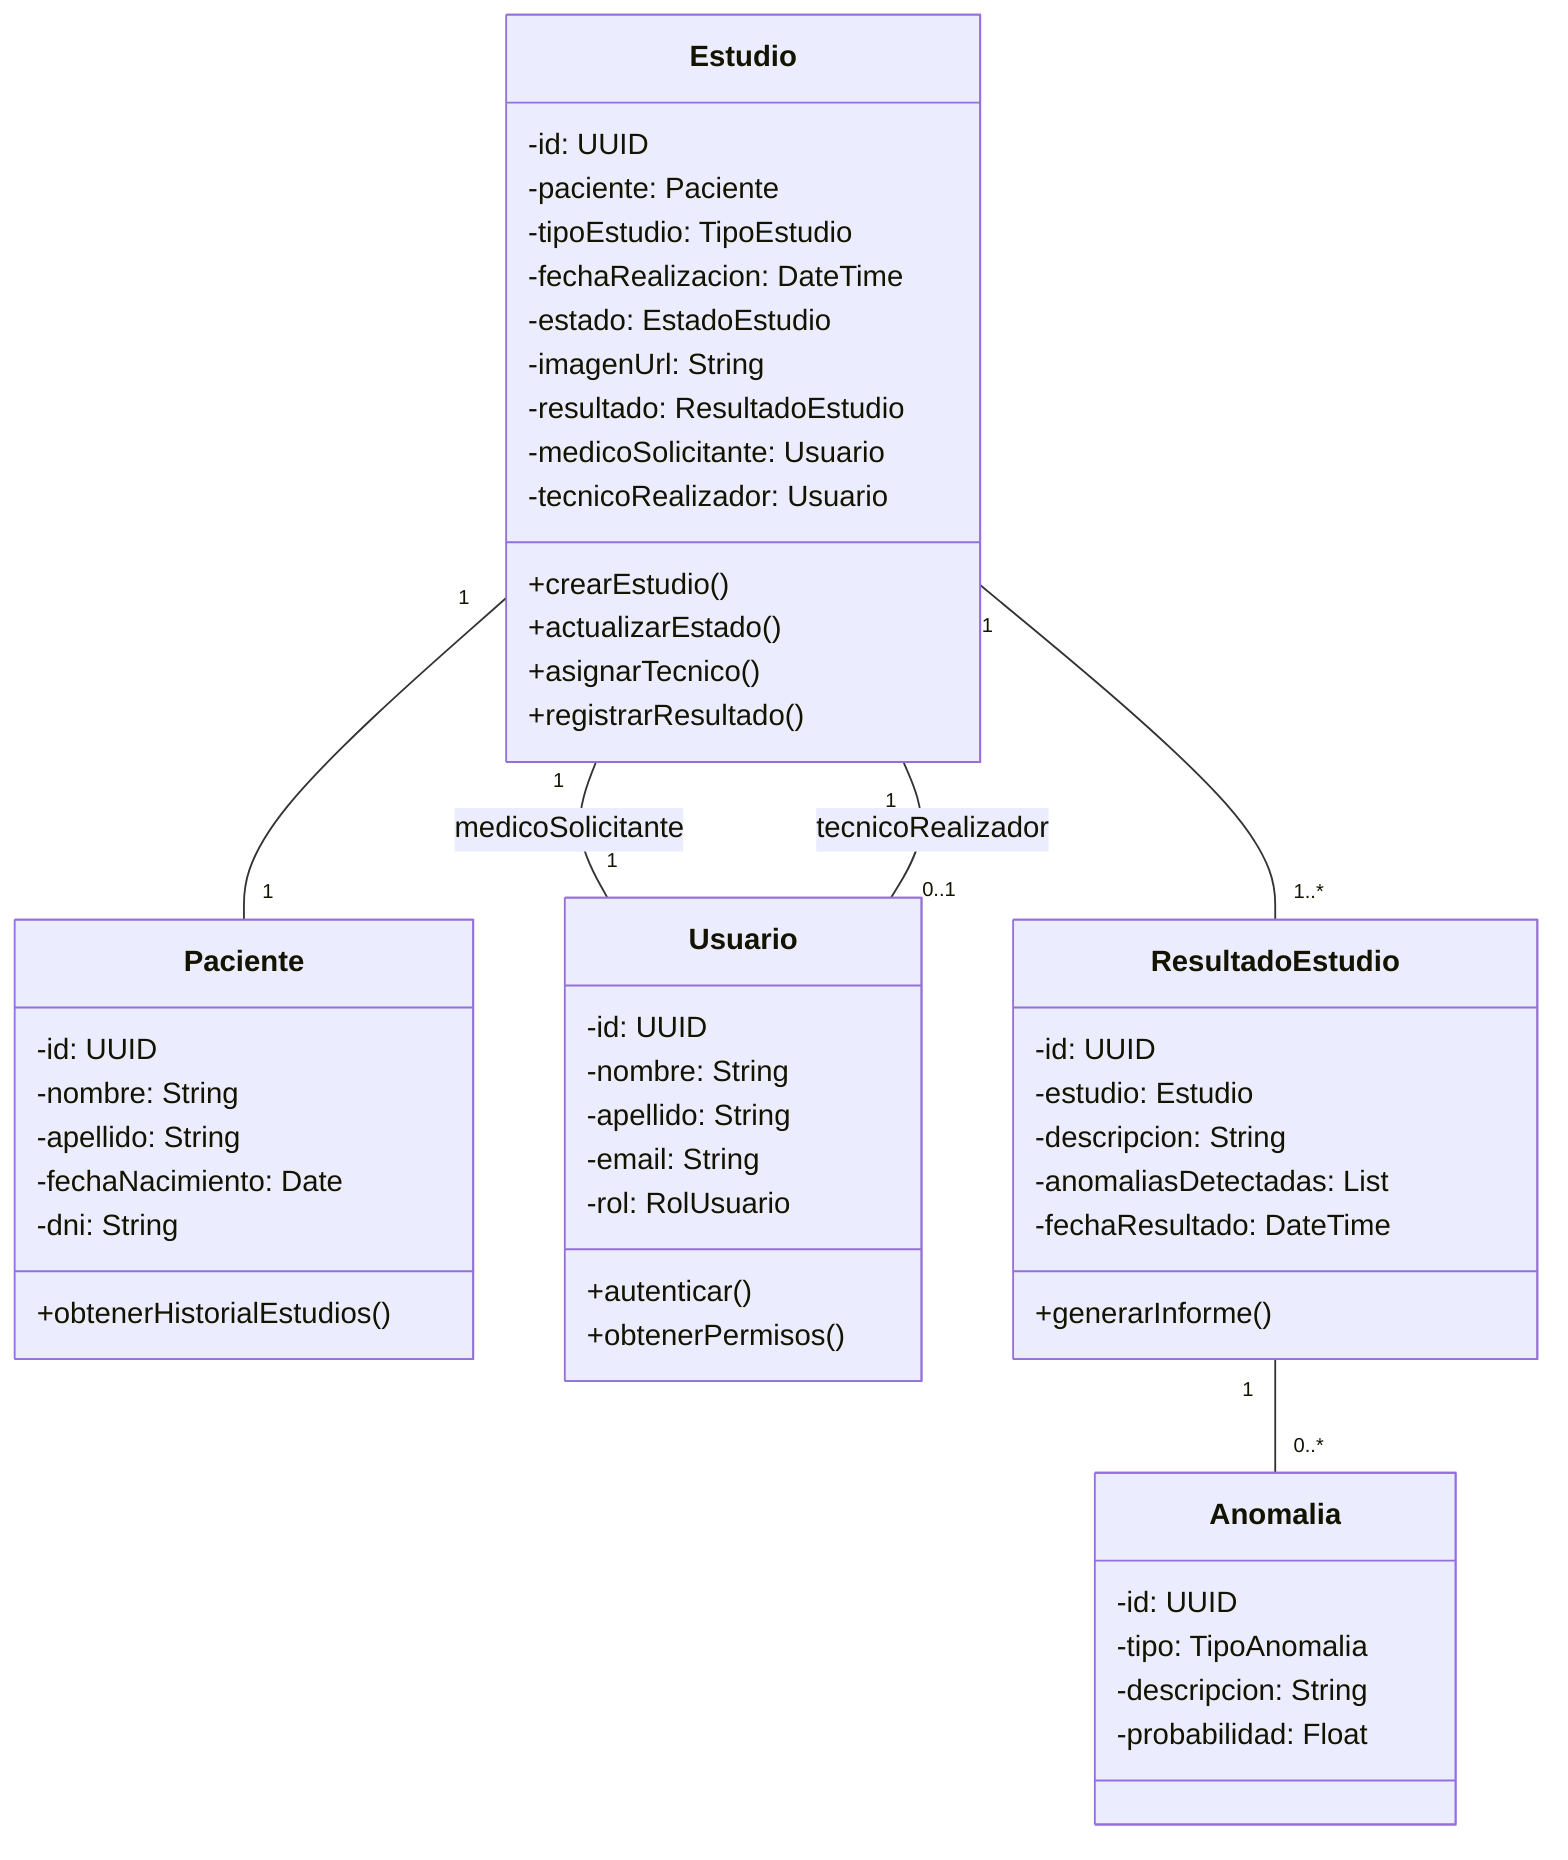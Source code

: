 classDiagram
    class Estudio {
        -id: UUID
        -paciente: Paciente
        -tipoEstudio: TipoEstudio
        -fechaRealizacion: DateTime
        -estado: EstadoEstudio
        -imagenUrl: String
        -resultado: ResultadoEstudio
        -medicoSolicitante: Usuario
        -tecnicoRealizador: Usuario
        +crearEstudio()
        +actualizarEstado()
        +asignarTecnico()
        +registrarResultado()
    }

    class Paciente {
        -id: UUID
        -nombre: String
        -apellido: String
        -fechaNacimiento: Date
        -dni: String
        +obtenerHistorialEstudios()
    }

    class Usuario {
        -id: UUID
        -nombre: String
        -apellido: String
        -email: String
        -rol: RolUsuario
        +autenticar()
        +obtenerPermisos()
    }

    class ResultadoEstudio {
        -id: UUID
        -estudio: Estudio
        -descripcion: String
        -anomaliasDetectadas: List<Anomalia>
        -fechaResultado: DateTime
        +generarInforme()
    }

    class Anomalia {
        -id: UUID
        -tipo: TipoAnomalia
        -descripcion: String
        -probabilidad: Float
    }

    Estudio "1" -- "1" Paciente
    Estudio "1" -- "1..*" ResultadoEstudio
    Estudio "1" -- "1" Usuario : medicoSolicitante
    Estudio "1" -- "0..1" Usuario : tecnicoRealizador
    ResultadoEstudio "1" -- "0..*" Anomalia